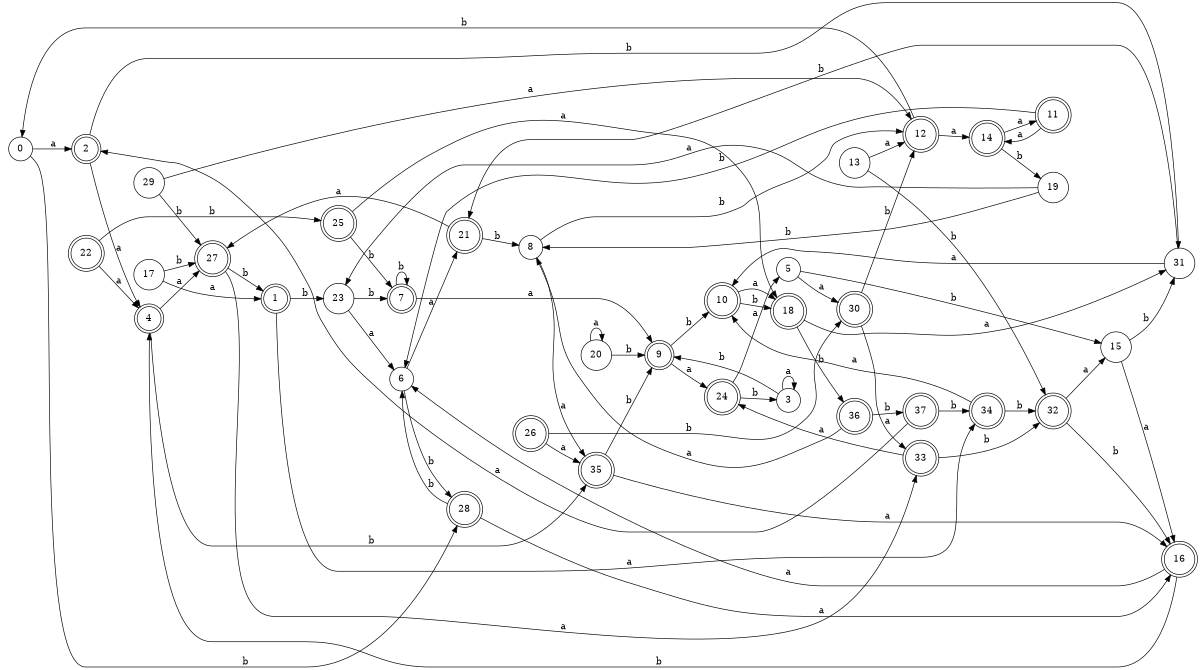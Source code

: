 digraph n31_9 {
__start0 [label="" shape="none"];

rankdir=LR;
size="8,5";

s0 [style="filled", color="black", fillcolor="white" shape="circle", label="0"];
s1 [style="rounded,filled", color="black", fillcolor="white" shape="doublecircle", label="1"];
s2 [style="rounded,filled", color="black", fillcolor="white" shape="doublecircle", label="2"];
s3 [style="filled", color="black", fillcolor="white" shape="circle", label="3"];
s4 [style="rounded,filled", color="black", fillcolor="white" shape="doublecircle", label="4"];
s5 [style="filled", color="black", fillcolor="white" shape="circle", label="5"];
s6 [style="filled", color="black", fillcolor="white" shape="circle", label="6"];
s7 [style="rounded,filled", color="black", fillcolor="white" shape="doublecircle", label="7"];
s8 [style="filled", color="black", fillcolor="white" shape="circle", label="8"];
s9 [style="rounded,filled", color="black", fillcolor="white" shape="doublecircle", label="9"];
s10 [style="rounded,filled", color="black", fillcolor="white" shape="doublecircle", label="10"];
s11 [style="rounded,filled", color="black", fillcolor="white" shape="doublecircle", label="11"];
s12 [style="rounded,filled", color="black", fillcolor="white" shape="doublecircle", label="12"];
s13 [style="filled", color="black", fillcolor="white" shape="circle", label="13"];
s14 [style="rounded,filled", color="black", fillcolor="white" shape="doublecircle", label="14"];
s15 [style="filled", color="black", fillcolor="white" shape="circle", label="15"];
s16 [style="rounded,filled", color="black", fillcolor="white" shape="doublecircle", label="16"];
s17 [style="filled", color="black", fillcolor="white" shape="circle", label="17"];
s18 [style="rounded,filled", color="black", fillcolor="white" shape="doublecircle", label="18"];
s19 [style="filled", color="black", fillcolor="white" shape="circle", label="19"];
s20 [style="filled", color="black", fillcolor="white" shape="circle", label="20"];
s21 [style="rounded,filled", color="black", fillcolor="white" shape="doublecircle", label="21"];
s22 [style="rounded,filled", color="black", fillcolor="white" shape="doublecircle", label="22"];
s23 [style="filled", color="black", fillcolor="white" shape="circle", label="23"];
s24 [style="rounded,filled", color="black", fillcolor="white" shape="doublecircle", label="24"];
s25 [style="rounded,filled", color="black", fillcolor="white" shape="doublecircle", label="25"];
s26 [style="rounded,filled", color="black", fillcolor="white" shape="doublecircle", label="26"];
s27 [style="rounded,filled", color="black", fillcolor="white" shape="doublecircle", label="27"];
s28 [style="rounded,filled", color="black", fillcolor="white" shape="doublecircle", label="28"];
s29 [style="filled", color="black", fillcolor="white" shape="circle", label="29"];
s30 [style="rounded,filled", color="black", fillcolor="white" shape="doublecircle", label="30"];
s31 [style="filled", color="black", fillcolor="white" shape="circle", label="31"];
s32 [style="rounded,filled", color="black", fillcolor="white" shape="doublecircle", label="32"];
s33 [style="rounded,filled", color="black", fillcolor="white" shape="doublecircle", label="33"];
s34 [style="rounded,filled", color="black", fillcolor="white" shape="doublecircle", label="34"];
s35 [style="rounded,filled", color="black", fillcolor="white" shape="doublecircle", label="35"];
s36 [style="rounded,filled", color="black", fillcolor="white" shape="doublecircle", label="36"];
s37 [style="rounded,filled", color="black", fillcolor="white" shape="doublecircle", label="37"];
s0 -> s2 [label="a"];
s0 -> s28 [label="b"];
s1 -> s34 [label="a"];
s1 -> s23 [label="b"];
s2 -> s4 [label="a"];
s2 -> s31 [label="b"];
s3 -> s3 [label="a"];
s3 -> s9 [label="b"];
s4 -> s27 [label="a"];
s4 -> s35 [label="b"];
s5 -> s30 [label="a"];
s5 -> s15 [label="b"];
s6 -> s21 [label="a"];
s6 -> s28 [label="b"];
s7 -> s9 [label="a"];
s7 -> s7 [label="b"];
s8 -> s35 [label="a"];
s8 -> s12 [label="b"];
s9 -> s24 [label="a"];
s9 -> s10 [label="b"];
s10 -> s18 [label="a"];
s10 -> s18 [label="b"];
s11 -> s14 [label="a"];
s11 -> s6 [label="b"];
s12 -> s14 [label="a"];
s12 -> s0 [label="b"];
s13 -> s12 [label="a"];
s13 -> s32 [label="b"];
s14 -> s11 [label="a"];
s14 -> s19 [label="b"];
s15 -> s16 [label="a"];
s15 -> s31 [label="b"];
s16 -> s6 [label="a"];
s16 -> s4 [label="b"];
s17 -> s1 [label="a"];
s17 -> s27 [label="b"];
s18 -> s31 [label="a"];
s18 -> s36 [label="b"];
s19 -> s23 [label="a"];
s19 -> s8 [label="b"];
s20 -> s20 [label="a"];
s20 -> s9 [label="b"];
s21 -> s27 [label="a"];
s21 -> s8 [label="b"];
s22 -> s4 [label="a"];
s22 -> s25 [label="b"];
s23 -> s6 [label="a"];
s23 -> s7 [label="b"];
s24 -> s5 [label="a"];
s24 -> s3 [label="b"];
s25 -> s18 [label="a"];
s25 -> s7 [label="b"];
s26 -> s35 [label="a"];
s26 -> s30 [label="b"];
s27 -> s33 [label="a"];
s27 -> s1 [label="b"];
s28 -> s16 [label="a"];
s28 -> s6 [label="b"];
s29 -> s12 [label="a"];
s29 -> s27 [label="b"];
s30 -> s33 [label="a"];
s30 -> s12 [label="b"];
s31 -> s10 [label="a"];
s31 -> s21 [label="b"];
s32 -> s15 [label="a"];
s32 -> s16 [label="b"];
s33 -> s24 [label="a"];
s33 -> s32 [label="b"];
s34 -> s10 [label="a"];
s34 -> s32 [label="b"];
s35 -> s16 [label="a"];
s35 -> s9 [label="b"];
s36 -> s8 [label="a"];
s36 -> s37 [label="b"];
s37 -> s2 [label="a"];
s37 -> s34 [label="b"];

}